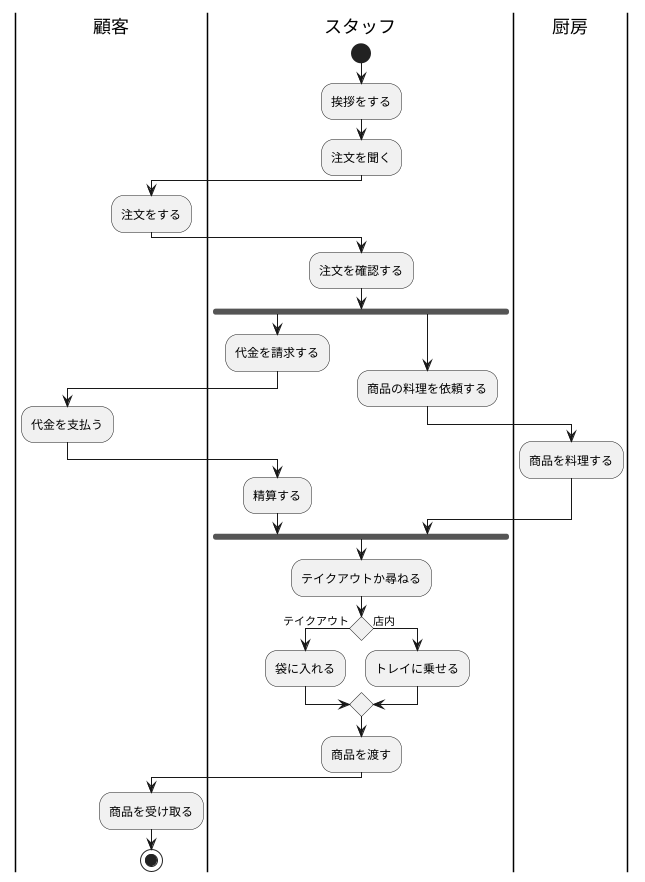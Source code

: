 @startuml a
|顧客|
|スタッフ|
start
:挨拶をする;
:注文を聞く;
|顧客|
:注文をする;
|スタッフ|
:注文を確認する;

fork
    :代金を請求する;
    |顧客|
    :代金を支払う;
    |スタッフ|
    :精算する;

    fork again
    :商品の料理を依頼する;
    |厨房|
    :商品を料理する;
   
|スタッフ|
 endfork
    :テイクアウトか尋ねる;
    if ()then(テイクアウト) 
        :袋に入れる;
    else(店内)
        :トレイに乗せる;
    endif
    :商品を渡す;
    |顧客|
    :商品を受け取る;
stop

@enduml